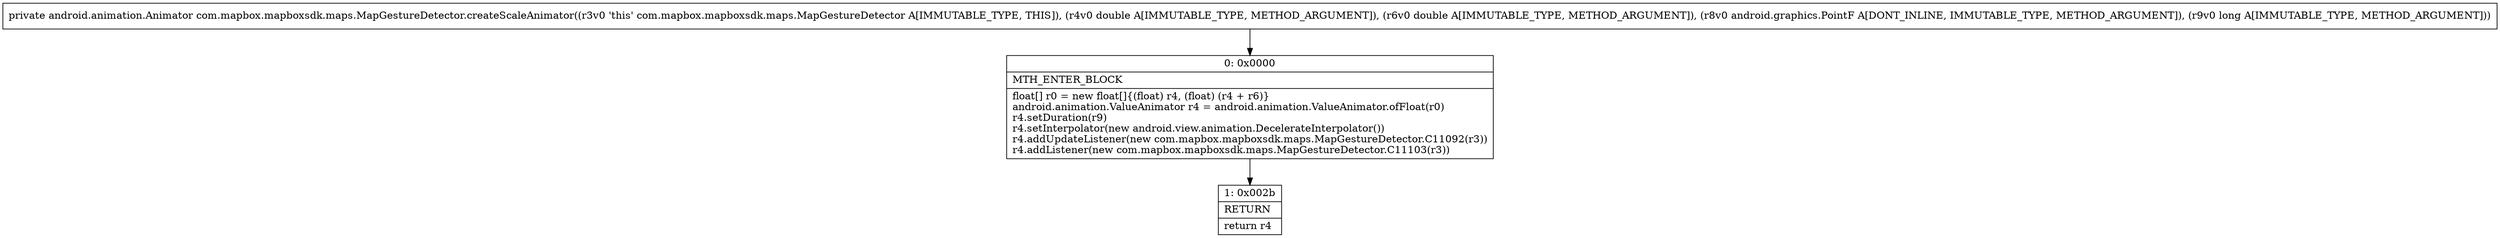 digraph "CFG forcom.mapbox.mapboxsdk.maps.MapGestureDetector.createScaleAnimator(DDLandroid\/graphics\/PointF;J)Landroid\/animation\/Animator;" {
Node_0 [shape=record,label="{0\:\ 0x0000|MTH_ENTER_BLOCK\l|float[] r0 = new float[]\{(float) r4, (float) (r4 + r6)\}\landroid.animation.ValueAnimator r4 = android.animation.ValueAnimator.ofFloat(r0)\lr4.setDuration(r9)\lr4.setInterpolator(new android.view.animation.DecelerateInterpolator())\lr4.addUpdateListener(new com.mapbox.mapboxsdk.maps.MapGestureDetector.C11092(r3))\lr4.addListener(new com.mapbox.mapboxsdk.maps.MapGestureDetector.C11103(r3))\l}"];
Node_1 [shape=record,label="{1\:\ 0x002b|RETURN\l|return r4\l}"];
MethodNode[shape=record,label="{private android.animation.Animator com.mapbox.mapboxsdk.maps.MapGestureDetector.createScaleAnimator((r3v0 'this' com.mapbox.mapboxsdk.maps.MapGestureDetector A[IMMUTABLE_TYPE, THIS]), (r4v0 double A[IMMUTABLE_TYPE, METHOD_ARGUMENT]), (r6v0 double A[IMMUTABLE_TYPE, METHOD_ARGUMENT]), (r8v0 android.graphics.PointF A[DONT_INLINE, IMMUTABLE_TYPE, METHOD_ARGUMENT]), (r9v0 long A[IMMUTABLE_TYPE, METHOD_ARGUMENT])) }"];
MethodNode -> Node_0;
Node_0 -> Node_1;
}

